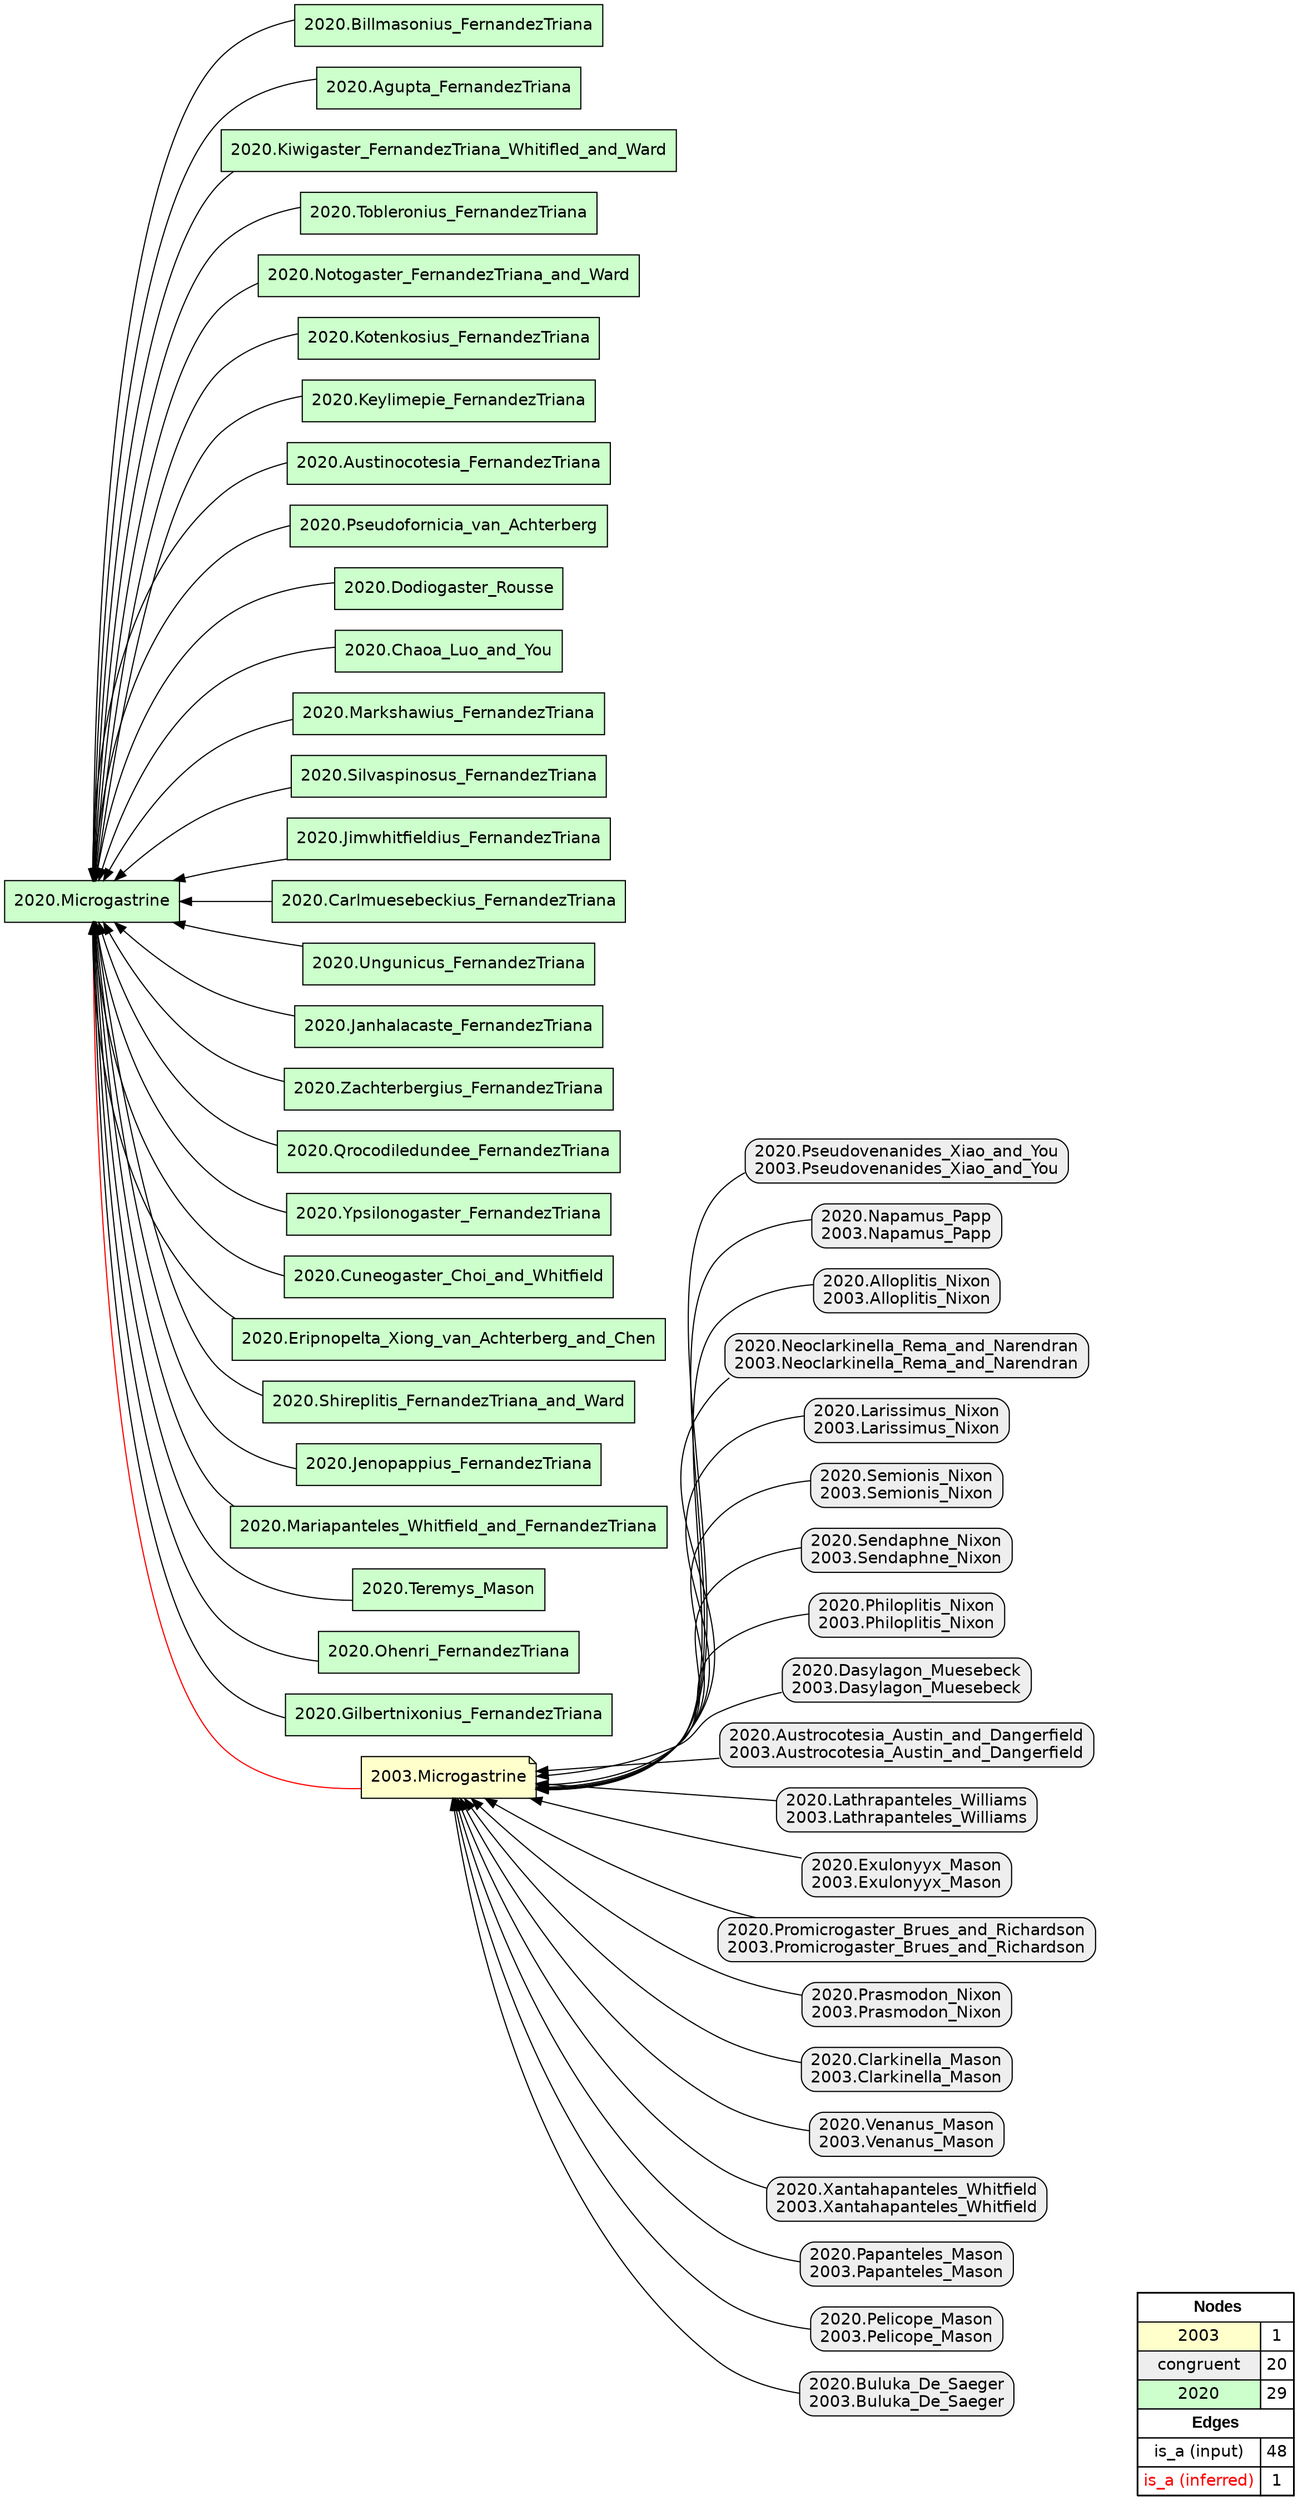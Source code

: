 digraph{
rankdir=RL
node[shape=note style=filled fillcolor="#FFFFCC" fontname="helvetica"] 
"2003.Microgastrine"
node[shape=box style="filled,rounded" fillcolor="#EEEEEE" fontname="helvetica"] 
"2020.Pseudovenanides_Xiao_and_You\n2003.Pseudovenanides_Xiao_and_You"
"2020.Napamus_Papp\n2003.Napamus_Papp"
"2020.Alloplitis_Nixon\n2003.Alloplitis_Nixon"
"2020.Neoclarkinella_Rema_and_Narendran\n2003.Neoclarkinella_Rema_and_Narendran"
"2020.Larissimus_Nixon\n2003.Larissimus_Nixon"
"2020.Semionis_Nixon\n2003.Semionis_Nixon"
"2020.Sendaphne_Nixon\n2003.Sendaphne_Nixon"
"2020.Philoplitis_Nixon\n2003.Philoplitis_Nixon"
"2020.Dasylagon_Muesebeck\n2003.Dasylagon_Muesebeck"
"2020.Austrocotesia_Austin_and_Dangerfield\n2003.Austrocotesia_Austin_and_Dangerfield"
"2020.Lathrapanteles_Williams\n2003.Lathrapanteles_Williams"
"2020.Exulonyyx_Mason\n2003.Exulonyyx_Mason"
"2020.Promicrogaster_Brues_and_Richardson\n2003.Promicrogaster_Brues_and_Richardson"
"2020.Prasmodon_Nixon\n2003.Prasmodon_Nixon"
"2020.Clarkinella_Mason\n2003.Clarkinella_Mason"
"2020.Venanus_Mason\n2003.Venanus_Mason"
"2020.Xantahapanteles_Whitfield\n2003.Xantahapanteles_Whitfield"
"2020.Papanteles_Mason\n2003.Papanteles_Mason"
"2020.Pelicope_Mason\n2003.Pelicope_Mason"
"2020.Buluka_De_Saeger\n2003.Buluka_De_Saeger"
node[shape=box style=filled fillcolor="#CCFFCC" fontname="helvetica"] 
"2020.Billmasonius_FernandezTriana"
"2020.Agupta_FernandezTriana"
"2020.Kiwigaster_FernandezTriana_Whitifled_and_Ward"
"2020.Tobleronius_FernandezTriana"
"2020.Notogaster_FernandezTriana_and_Ward"
"2020.Kotenkosius_FernandezTriana"
"2020.Keylimepie_FernandezTriana"
"2020.Austinocotesia_FernandezTriana"
"2020.Pseudofornicia_van_Achterberg"
"2020.Dodiogaster_Rousse"
"2020.Chaoa_Luo_and_You"
"2020.Markshawius_FernandezTriana"
"2020.Silvaspinosus_FernandezTriana"
"2020.Jimwhitfieldius_FernandezTriana"
"2020.Carlmuesebeckius_FernandezTriana"
"2020.Ungunicus_FernandezTriana"
"2020.Janhalacaste_FernandezTriana"
"2020.Zachterbergius_FernandezTriana"
"2020.Qrocodiledundee_FernandezTriana"
"2020.Ypsilonogaster_FernandezTriana"
"2020.Cuneogaster_Choi_and_Whitfield"
"2020.Eripnopelta_Xiong_van_Achterberg_and_Chen"
"2020.Shireplitis_FernandezTriana_and_Ward"
"2020.Jenopappius_FernandezTriana"
"2020.Mariapanteles_Whitfield_and_FernandezTriana"
"2020.Microgastrine"
"2020.Teremys_Mason"
"2020.Ohenri_FernandezTriana"
"2020.Gilbertnixonius_FernandezTriana"
edge[arrowhead=normal style=dotted color="#000000" constraint=true penwidth=1]
edge[arrowhead=normal style=solid color="#000000" constraint=true penwidth=1]
"2020.Shireplitis_FernandezTriana_and_Ward" -> "2020.Microgastrine"
"2020.Austinocotesia_FernandezTriana" -> "2020.Microgastrine"
"2020.Kiwigaster_FernandezTriana_Whitifled_and_Ward" -> "2020.Microgastrine"
"2020.Zachterbergius_FernandezTriana" -> "2020.Microgastrine"
"2020.Austrocotesia_Austin_and_Dangerfield\n2003.Austrocotesia_Austin_and_Dangerfield" -> "2003.Microgastrine"
"2020.Xantahapanteles_Whitfield\n2003.Xantahapanteles_Whitfield" -> "2003.Microgastrine"
"2020.Jenopappius_FernandezTriana" -> "2020.Microgastrine"
"2020.Kotenkosius_FernandezTriana" -> "2020.Microgastrine"
"2020.Markshawius_FernandezTriana" -> "2020.Microgastrine"
"2020.Dasylagon_Muesebeck\n2003.Dasylagon_Muesebeck" -> "2003.Microgastrine"
"2020.Billmasonius_FernandezTriana" -> "2020.Microgastrine"
"2020.Notogaster_FernandezTriana_and_Ward" -> "2020.Microgastrine"
"2020.Eripnopelta_Xiong_van_Achterberg_and_Chen" -> "2020.Microgastrine"
"2020.Larissimus_Nixon\n2003.Larissimus_Nixon" -> "2003.Microgastrine"
"2020.Venanus_Mason\n2003.Venanus_Mason" -> "2003.Microgastrine"
"2020.Teremys_Mason" -> "2020.Microgastrine"
"2020.Chaoa_Luo_and_You" -> "2020.Microgastrine"
"2020.Pseudofornicia_van_Achterberg" -> "2020.Microgastrine"
"2020.Agupta_FernandezTriana" -> "2020.Microgastrine"
"2020.Mariapanteles_Whitfield_and_FernandezTriana" -> "2020.Microgastrine"
"2020.Prasmodon_Nixon\n2003.Prasmodon_Nixon" -> "2003.Microgastrine"
"2020.Carlmuesebeckius_FernandezTriana" -> "2020.Microgastrine"
"2020.Ungunicus_FernandezTriana" -> "2020.Microgastrine"
"2020.Neoclarkinella_Rema_and_Narendran\n2003.Neoclarkinella_Rema_and_Narendran" -> "2003.Microgastrine"
"2020.Ohenri_FernandezTriana" -> "2020.Microgastrine"
"2020.Keylimepie_FernandezTriana" -> "2020.Microgastrine"
"2020.Cuneogaster_Choi_and_Whitfield" -> "2020.Microgastrine"
"2020.Ypsilonogaster_FernandezTriana" -> "2020.Microgastrine"
"2020.Lathrapanteles_Williams\n2003.Lathrapanteles_Williams" -> "2003.Microgastrine"
"2020.Dodiogaster_Rousse" -> "2020.Microgastrine"
"2020.Papanteles_Mason\n2003.Papanteles_Mason" -> "2003.Microgastrine"
"2020.Sendaphne_Nixon\n2003.Sendaphne_Nixon" -> "2003.Microgastrine"
"2020.Silvaspinosus_FernandezTriana" -> "2020.Microgastrine"
"2020.Janhalacaste_FernandezTriana" -> "2020.Microgastrine"
"2020.Tobleronius_FernandezTriana" -> "2020.Microgastrine"
"2020.Napamus_Papp\n2003.Napamus_Papp" -> "2003.Microgastrine"
"2020.Alloplitis_Nixon\n2003.Alloplitis_Nixon" -> "2003.Microgastrine"
"2020.Gilbertnixonius_FernandezTriana" -> "2020.Microgastrine"
"2020.Buluka_De_Saeger\n2003.Buluka_De_Saeger" -> "2003.Microgastrine"
"2020.Jimwhitfieldius_FernandezTriana" -> "2020.Microgastrine"
"2020.Pseudovenanides_Xiao_and_You\n2003.Pseudovenanides_Xiao_and_You" -> "2003.Microgastrine"
"2020.Clarkinella_Mason\n2003.Clarkinella_Mason" -> "2003.Microgastrine"
"2020.Semionis_Nixon\n2003.Semionis_Nixon" -> "2003.Microgastrine"
"2020.Pelicope_Mason\n2003.Pelicope_Mason" -> "2003.Microgastrine"
"2020.Exulonyyx_Mason\n2003.Exulonyyx_Mason" -> "2003.Microgastrine"
"2020.Promicrogaster_Brues_and_Richardson\n2003.Promicrogaster_Brues_and_Richardson" -> "2003.Microgastrine"
"2020.Qrocodiledundee_FernandezTriana" -> "2020.Microgastrine"
"2020.Philoplitis_Nixon\n2003.Philoplitis_Nixon" -> "2003.Microgastrine"
edge[arrowhead=normal style=solid color="#FF0000" constraint=true penwidth=1]
"2003.Microgastrine" -> "2020.Microgastrine"
node[shape=box] 
{rank=source Legend [fillcolor= white margin=0 label=< 
 <TABLE BORDER="0" CELLBORDER="1" CELLSPACING="0" CELLPADDING="4"> 
<TR> <TD COLSPAN="2"><font face="Arial Black"> Nodes</font></TD> </TR> 
<TR> 
 <TD bgcolor="#FFFFCC" fontname="helvetica">2003</TD> 
 <TD>1</TD> 
 </TR> 
<TR> 
 <TD bgcolor="#EEEEEE" fontname="helvetica">congruent</TD> 
 <TD>20</TD> 
 </TR> 
<TR> 
 <TD bgcolor="#CCFFCC" fontname="helvetica">2020</TD> 
 <TD>29</TD> 
 </TR> 
<TR> <TD COLSPAN="2"><font face = "Arial Black"> Edges </font></TD> </TR> 
<TR> 
 <TD><font color ="#000000">is_a (input)</font></TD><TD>48</TD>
</TR>
<TR> 
 <TD><font color ="#FF0000">is_a (inferred)</font></TD><TD>1</TD>
</TR>
</TABLE> 
 >] } 
}